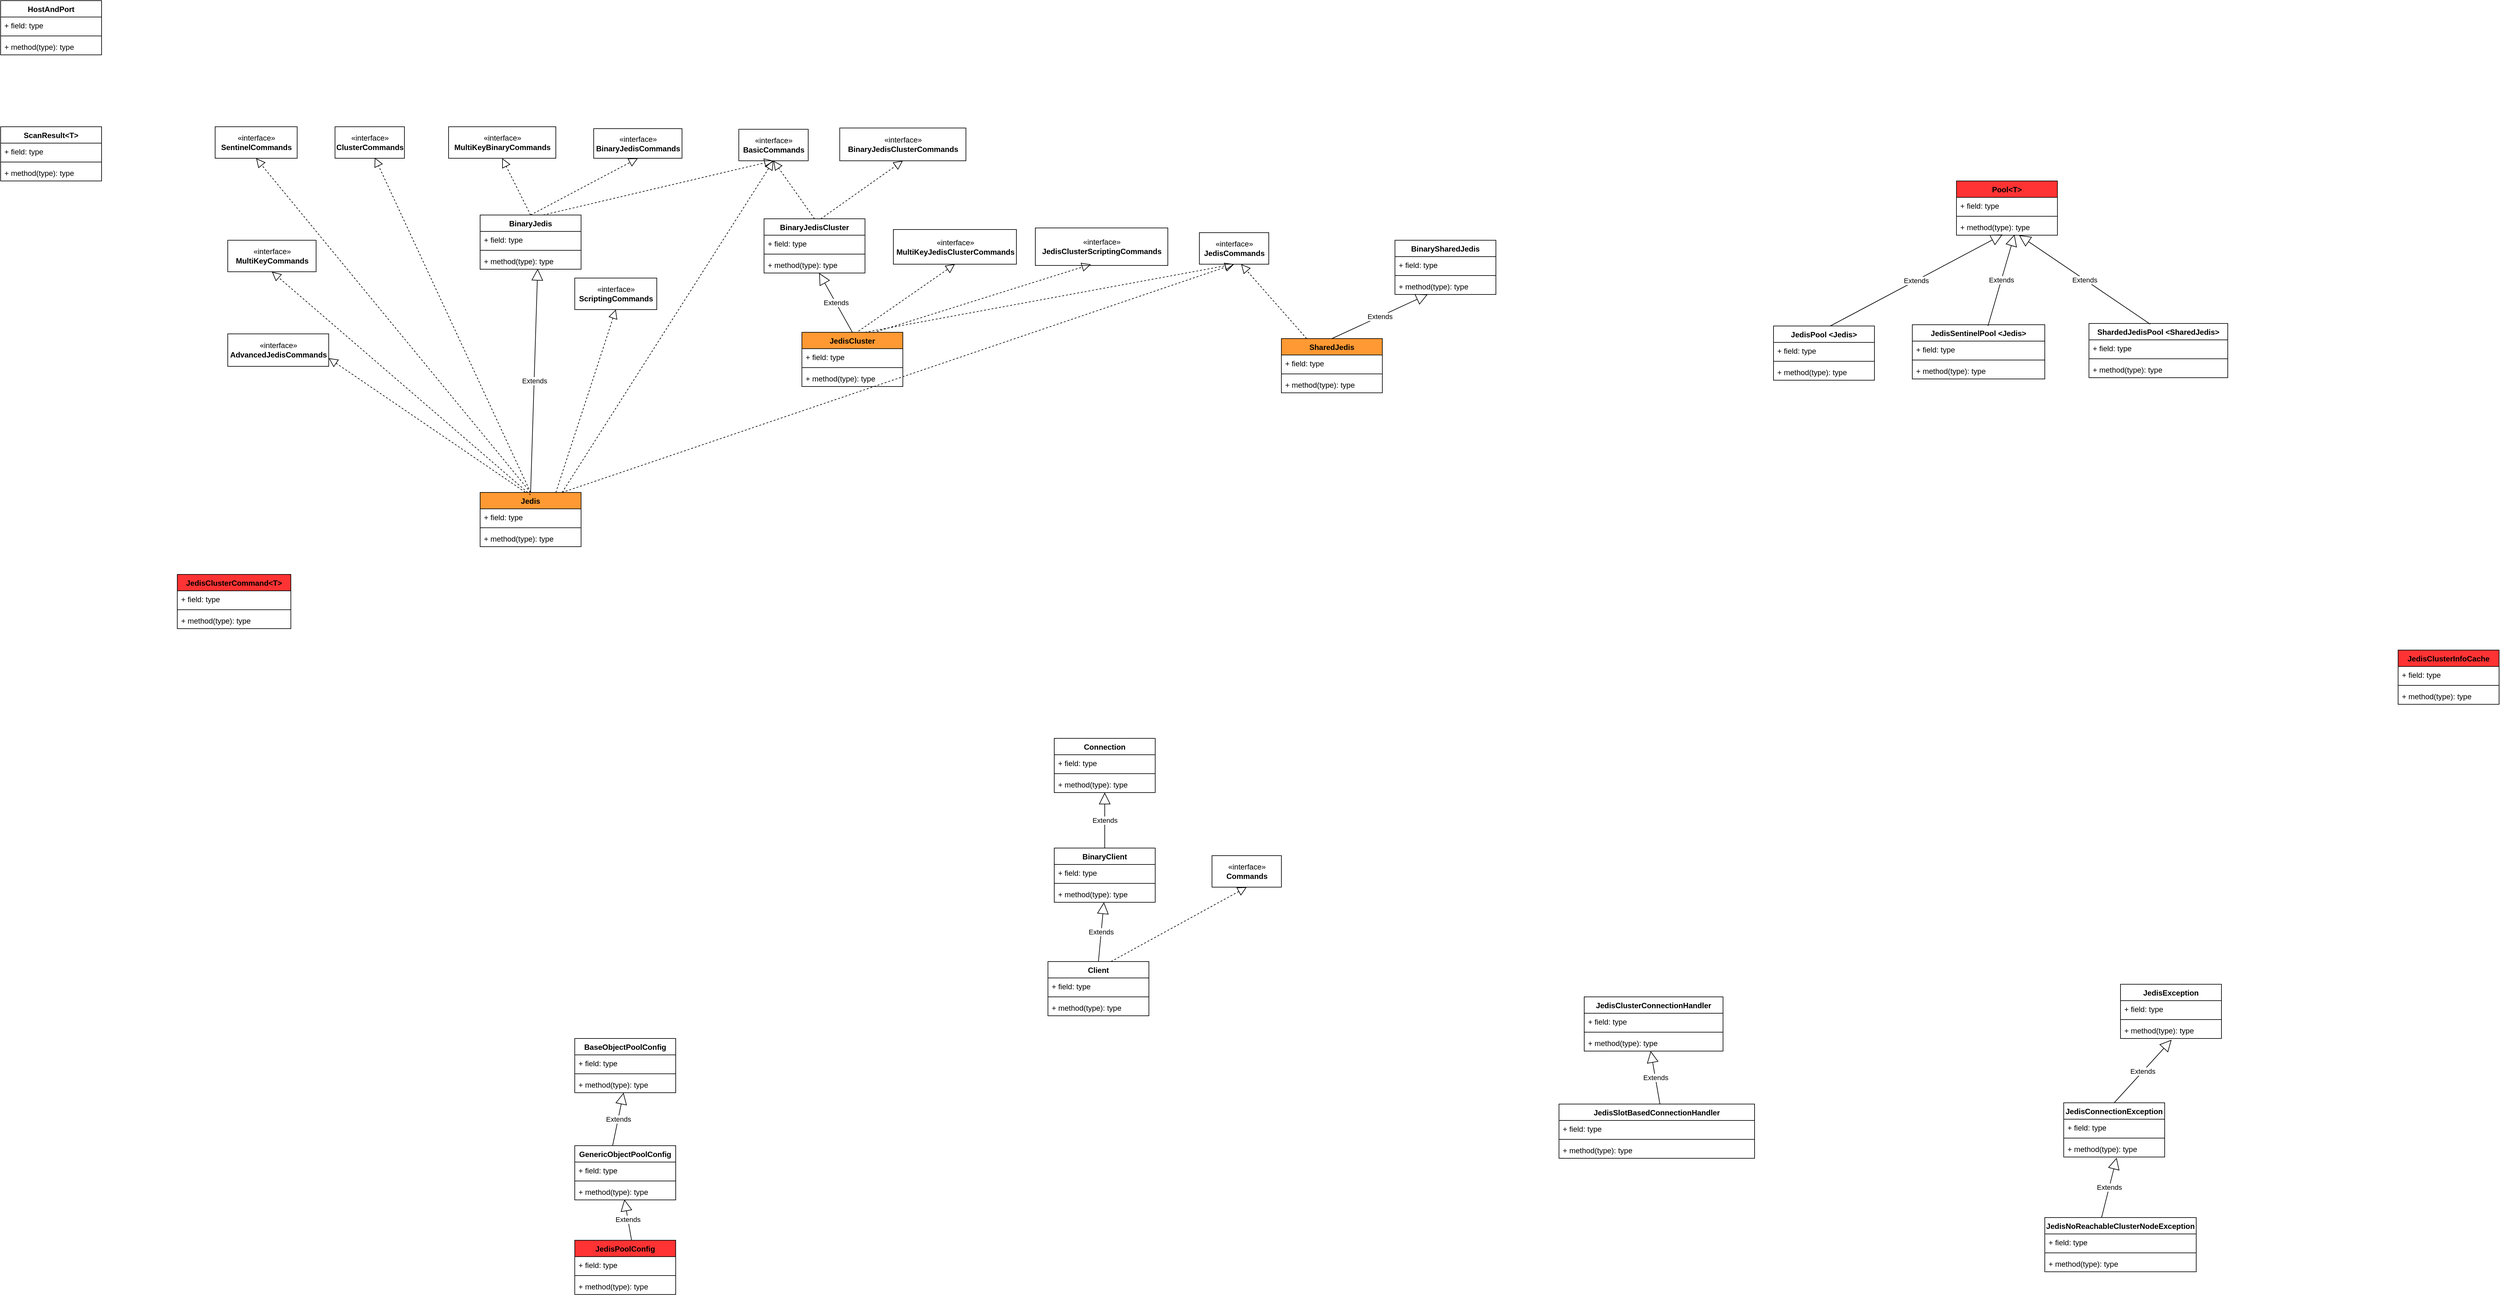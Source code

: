 <mxfile version="13.9.8" type="device" pages="2"><diagram id="zHo9ZQIUBLA-3ywJ099l" name="jedis"><mxGraphModel dx="1694" dy="849" grid="1" gridSize="10" guides="1" tooltips="1" connect="1" arrows="1" fold="1" page="1" pageScale="1" pageWidth="33000" pageHeight="46081" math="0" shadow="0"><root><mxCell id="0"/><mxCell id="1" parent="0"/><mxCell id="RMdQdGHedfBJhvrGw7xz-1" value="ScanResult&lt;T&gt;" style="swimlane;fontStyle=1;align=center;verticalAlign=top;childLayout=stackLayout;horizontal=1;startSize=26;horizontalStack=0;resizeParent=1;resizeParentMax=0;resizeLast=0;collapsible=1;marginBottom=0;" parent="1" vertex="1"><mxGeometry x="90" y="240" width="160" height="86" as="geometry"/></mxCell><mxCell id="RMdQdGHedfBJhvrGw7xz-2" value="+ field: type" style="text;strokeColor=none;fillColor=none;align=left;verticalAlign=top;spacingLeft=4;spacingRight=4;overflow=hidden;rotatable=0;points=[[0,0.5],[1,0.5]];portConstraint=eastwest;" parent="RMdQdGHedfBJhvrGw7xz-1" vertex="1"><mxGeometry y="26" width="160" height="26" as="geometry"/></mxCell><mxCell id="RMdQdGHedfBJhvrGw7xz-3" value="" style="line;strokeWidth=1;fillColor=none;align=left;verticalAlign=middle;spacingTop=-1;spacingLeft=3;spacingRight=3;rotatable=0;labelPosition=right;points=[];portConstraint=eastwest;" parent="RMdQdGHedfBJhvrGw7xz-1" vertex="1"><mxGeometry y="52" width="160" height="8" as="geometry"/></mxCell><mxCell id="RMdQdGHedfBJhvrGw7xz-4" value="+ method(type): type" style="text;strokeColor=none;fillColor=none;align=left;verticalAlign=top;spacingLeft=4;spacingRight=4;overflow=hidden;rotatable=0;points=[[0,0.5],[1,0.5]];portConstraint=eastwest;" parent="RMdQdGHedfBJhvrGw7xz-1" vertex="1"><mxGeometry y="60" width="160" height="26" as="geometry"/></mxCell><mxCell id="Lz0G5NmukoS1yir2PJES-1" value="JedisCluster" style="swimlane;fontStyle=1;align=center;verticalAlign=top;childLayout=stackLayout;horizontal=1;startSize=26;horizontalStack=0;resizeParent=1;resizeParentMax=0;resizeLast=0;collapsible=1;marginBottom=0;fillColor=#FF9933;" parent="1" vertex="1"><mxGeometry x="1360" y="566" width="160" height="86" as="geometry"/></mxCell><mxCell id="Lz0G5NmukoS1yir2PJES-9" value="Extends" style="endArrow=block;endSize=16;endFill=0;html=1;" parent="Lz0G5NmukoS1yir2PJES-1" target="Lz0G5NmukoS1yir2PJES-8" edge="1"><mxGeometry width="160" relative="1" as="geometry"><mxPoint x="80" as="sourcePoint"/><mxPoint x="240" as="targetPoint"/></mxGeometry></mxCell><mxCell id="Lz0G5NmukoS1yir2PJES-11" value="" style="endArrow=block;dashed=1;endFill=0;endSize=12;html=1;entryX=0.5;entryY=1;entryDx=0;entryDy=0;" parent="Lz0G5NmukoS1yir2PJES-1" target="Lz0G5NmukoS1yir2PJES-10" edge="1"><mxGeometry width="160" relative="1" as="geometry"><mxPoint x="100" as="sourcePoint"/><mxPoint x="260" as="targetPoint"/></mxGeometry></mxCell><mxCell id="Lz0G5NmukoS1yir2PJES-2" value="+ field: type" style="text;strokeColor=none;fillColor=none;align=left;verticalAlign=top;spacingLeft=4;spacingRight=4;overflow=hidden;rotatable=0;points=[[0,0.5],[1,0.5]];portConstraint=eastwest;" parent="Lz0G5NmukoS1yir2PJES-1" vertex="1"><mxGeometry y="26" width="160" height="26" as="geometry"/></mxCell><mxCell id="Lz0G5NmukoS1yir2PJES-3" value="" style="line;strokeWidth=1;fillColor=none;align=left;verticalAlign=middle;spacingTop=-1;spacingLeft=3;spacingRight=3;rotatable=0;labelPosition=right;points=[];portConstraint=eastwest;" parent="Lz0G5NmukoS1yir2PJES-1" vertex="1"><mxGeometry y="52" width="160" height="8" as="geometry"/></mxCell><mxCell id="Lz0G5NmukoS1yir2PJES-4" value="+ method(type): type" style="text;strokeColor=none;fillColor=none;align=left;verticalAlign=top;spacingLeft=4;spacingRight=4;overflow=hidden;rotatable=0;points=[[0,0.5],[1,0.5]];portConstraint=eastwest;" parent="Lz0G5NmukoS1yir2PJES-1" vertex="1"><mxGeometry y="60" width="160" height="26" as="geometry"/></mxCell><mxCell id="Lz0G5NmukoS1yir2PJES-5" value="BinaryJedisCluster" style="swimlane;fontStyle=1;align=center;verticalAlign=top;childLayout=stackLayout;horizontal=1;startSize=26;horizontalStack=0;resizeParent=1;resizeParentMax=0;resizeLast=0;collapsible=1;marginBottom=0;" parent="1" vertex="1"><mxGeometry x="1300" y="386" width="160" height="86" as="geometry"/></mxCell><mxCell id="Lz0G5NmukoS1yir2PJES-15" value="" style="endArrow=block;dashed=1;endFill=0;endSize=12;html=1;entryX=0.5;entryY=1;entryDx=0;entryDy=0;" parent="Lz0G5NmukoS1yir2PJES-5" target="Lz0G5NmukoS1yir2PJES-12" edge="1"><mxGeometry width="160" relative="1" as="geometry"><mxPoint x="80" as="sourcePoint"/><mxPoint x="240" as="targetPoint"/></mxGeometry></mxCell><mxCell id="Lz0G5NmukoS1yir2PJES-18" value="" style="endArrow=block;dashed=1;endFill=0;endSize=12;html=1;entryX=0.5;entryY=1;entryDx=0;entryDy=0;" parent="Lz0G5NmukoS1yir2PJES-5" target="Lz0G5NmukoS1yir2PJES-16" edge="1"><mxGeometry width="160" relative="1" as="geometry"><mxPoint x="90" as="sourcePoint"/><mxPoint x="250" as="targetPoint"/></mxGeometry></mxCell><mxCell id="Lz0G5NmukoS1yir2PJES-6" value="+ field: type" style="text;strokeColor=none;fillColor=none;align=left;verticalAlign=top;spacingLeft=4;spacingRight=4;overflow=hidden;rotatable=0;points=[[0,0.5],[1,0.5]];portConstraint=eastwest;" parent="Lz0G5NmukoS1yir2PJES-5" vertex="1"><mxGeometry y="26" width="160" height="26" as="geometry"/></mxCell><mxCell id="Lz0G5NmukoS1yir2PJES-7" value="" style="line;strokeWidth=1;fillColor=none;align=left;verticalAlign=middle;spacingTop=-1;spacingLeft=3;spacingRight=3;rotatable=0;labelPosition=right;points=[];portConstraint=eastwest;" parent="Lz0G5NmukoS1yir2PJES-5" vertex="1"><mxGeometry y="52" width="160" height="8" as="geometry"/></mxCell><mxCell id="Lz0G5NmukoS1yir2PJES-8" value="+ method(type): type" style="text;strokeColor=none;fillColor=none;align=left;verticalAlign=top;spacingLeft=4;spacingRight=4;overflow=hidden;rotatable=0;points=[[0,0.5],[1,0.5]];portConstraint=eastwest;" parent="Lz0G5NmukoS1yir2PJES-5" vertex="1"><mxGeometry y="60" width="160" height="26" as="geometry"/></mxCell><mxCell id="Lz0G5NmukoS1yir2PJES-10" value="«interface»&lt;br&gt;&lt;b&gt;JedisCommands&lt;/b&gt;" style="html=1;" parent="1" vertex="1"><mxGeometry x="1990" y="408" width="110" height="50" as="geometry"/></mxCell><mxCell id="Lz0G5NmukoS1yir2PJES-12" value="«interface»&lt;br&gt;&lt;b&gt;BasicCommands&lt;/b&gt;" style="html=1;" parent="1" vertex="1"><mxGeometry x="1260" y="244" width="110" height="50" as="geometry"/></mxCell><mxCell id="Lz0G5NmukoS1yir2PJES-16" value="«interface»&lt;br&gt;&lt;b&gt;BinaryJedisClusterCommands&lt;/b&gt;" style="html=1;" parent="1" vertex="1"><mxGeometry x="1420" y="242" width="200" height="52" as="geometry"/></mxCell><mxCell id="Lz0G5NmukoS1yir2PJES-19" value="Jedis" style="swimlane;fontStyle=1;align=center;verticalAlign=top;childLayout=stackLayout;horizontal=1;startSize=26;horizontalStack=0;resizeParent=1;resizeParentMax=0;resizeLast=0;collapsible=1;marginBottom=0;fillColor=#FF9933;" parent="1" vertex="1"><mxGeometry x="850" y="820" width="160" height="86" as="geometry"/></mxCell><mxCell id="pHUc87nwKQBUu5oFSCA5-18" value="" style="endArrow=block;dashed=1;endFill=0;endSize=12;html=1;entryX=0.5;entryY=1;entryDx=0;entryDy=0;" edge="1" parent="Lz0G5NmukoS1yir2PJES-19" target="pHUc87nwKQBUu5oFSCA5-17"><mxGeometry width="160" relative="1" as="geometry"><mxPoint x="80" y="4" as="sourcePoint"/><mxPoint x="240" y="4" as="targetPoint"/></mxGeometry></mxCell><mxCell id="pHUc87nwKQBUu5oFSCA5-41" value="" style="endArrow=block;dashed=1;endFill=0;endSize=12;html=1;entryX=0.5;entryY=1;entryDx=0;entryDy=0;" edge="1" parent="Lz0G5NmukoS1yir2PJES-19" target="Lz0G5NmukoS1yir2PJES-10"><mxGeometry width="160" relative="1" as="geometry"><mxPoint x="130" as="sourcePoint"/><mxPoint x="290" as="targetPoint"/></mxGeometry></mxCell><mxCell id="pHUc87nwKQBUu5oFSCA5-42" value="" style="endArrow=block;dashed=1;endFill=0;endSize=12;html=1;entryX=0.5;entryY=1;entryDx=0;entryDy=0;" edge="1" parent="Lz0G5NmukoS1yir2PJES-19" target="Lz0G5NmukoS1yir2PJES-12"><mxGeometry width="160" relative="1" as="geometry"><mxPoint x="130" as="sourcePoint"/><mxPoint x="290" as="targetPoint"/></mxGeometry></mxCell><mxCell id="Lz0G5NmukoS1yir2PJES-20" value="+ field: type" style="text;strokeColor=none;fillColor=none;align=left;verticalAlign=top;spacingLeft=4;spacingRight=4;overflow=hidden;rotatable=0;points=[[0,0.5],[1,0.5]];portConstraint=eastwest;" parent="Lz0G5NmukoS1yir2PJES-19" vertex="1"><mxGeometry y="26" width="160" height="26" as="geometry"/></mxCell><mxCell id="Lz0G5NmukoS1yir2PJES-21" value="" style="line;strokeWidth=1;fillColor=none;align=left;verticalAlign=middle;spacingTop=-1;spacingLeft=3;spacingRight=3;rotatable=0;labelPosition=right;points=[];portConstraint=eastwest;" parent="Lz0G5NmukoS1yir2PJES-19" vertex="1"><mxGeometry y="52" width="160" height="8" as="geometry"/></mxCell><mxCell id="Lz0G5NmukoS1yir2PJES-22" value="+ method(type): type" style="text;strokeColor=none;fillColor=none;align=left;verticalAlign=top;spacingLeft=4;spacingRight=4;overflow=hidden;rotatable=0;points=[[0,0.5],[1,0.5]];portConstraint=eastwest;" parent="Lz0G5NmukoS1yir2PJES-19" vertex="1"><mxGeometry y="60" width="160" height="26" as="geometry"/></mxCell><mxCell id="Lz0G5NmukoS1yir2PJES-23" value="BinaryJedis" style="swimlane;fontStyle=1;align=center;verticalAlign=top;childLayout=stackLayout;horizontal=1;startSize=26;horizontalStack=0;resizeParent=1;resizeParentMax=0;resizeLast=0;collapsible=1;marginBottom=0;" parent="1" vertex="1"><mxGeometry x="850" y="380" width="160" height="86" as="geometry"/></mxCell><mxCell id="Lz0G5NmukoS1yir2PJES-28" value="" style="endArrow=block;dashed=1;endFill=0;endSize=12;html=1;entryX=0.5;entryY=1;entryDx=0;entryDy=0;" parent="Lz0G5NmukoS1yir2PJES-23" target="Lz0G5NmukoS1yir2PJES-12" edge="1"><mxGeometry width="160" relative="1" as="geometry"><mxPoint x="100" as="sourcePoint"/><mxPoint x="260" as="targetPoint"/></mxGeometry></mxCell><mxCell id="Lz0G5NmukoS1yir2PJES-32" value="" style="endArrow=block;dashed=1;endFill=0;endSize=12;html=1;entryX=0.5;entryY=1;entryDx=0;entryDy=0;" parent="Lz0G5NmukoS1yir2PJES-23" target="Lz0G5NmukoS1yir2PJES-31" edge="1"><mxGeometry width="160" relative="1" as="geometry"><mxPoint x="80" as="sourcePoint"/><mxPoint x="240" as="targetPoint"/></mxGeometry></mxCell><mxCell id="Lz0G5NmukoS1yir2PJES-24" value="+ field: type" style="text;strokeColor=none;fillColor=none;align=left;verticalAlign=top;spacingLeft=4;spacingRight=4;overflow=hidden;rotatable=0;points=[[0,0.5],[1,0.5]];portConstraint=eastwest;" parent="Lz0G5NmukoS1yir2PJES-23" vertex="1"><mxGeometry y="26" width="160" height="26" as="geometry"/></mxCell><mxCell id="Lz0G5NmukoS1yir2PJES-25" value="" style="line;strokeWidth=1;fillColor=none;align=left;verticalAlign=middle;spacingTop=-1;spacingLeft=3;spacingRight=3;rotatable=0;labelPosition=right;points=[];portConstraint=eastwest;" parent="Lz0G5NmukoS1yir2PJES-23" vertex="1"><mxGeometry y="52" width="160" height="8" as="geometry"/></mxCell><mxCell id="Lz0G5NmukoS1yir2PJES-26" value="+ method(type): type" style="text;strokeColor=none;fillColor=none;align=left;verticalAlign=top;spacingLeft=4;spacingRight=4;overflow=hidden;rotatable=0;points=[[0,0.5],[1,0.5]];portConstraint=eastwest;" parent="Lz0G5NmukoS1yir2PJES-23" vertex="1"><mxGeometry y="60" width="160" height="26" as="geometry"/></mxCell><mxCell id="Lz0G5NmukoS1yir2PJES-27" value="Extends" style="endArrow=block;endSize=16;endFill=0;html=1;entryX=0.57;entryY=0.974;entryDx=0;entryDy=0;entryPerimeter=0;exitX=0.5;exitY=0;exitDx=0;exitDy=0;" parent="1" source="Lz0G5NmukoS1yir2PJES-19" target="Lz0G5NmukoS1yir2PJES-26" edge="1"><mxGeometry width="160" relative="1" as="geometry"><mxPoint x="1030" y="570" as="sourcePoint"/><mxPoint x="1190" y="570" as="targetPoint"/></mxGeometry></mxCell><mxCell id="Lz0G5NmukoS1yir2PJES-29" value="«interface»&lt;br&gt;&lt;b&gt;BinaryJedisCommands&lt;/b&gt;" style="html=1;" parent="1" vertex="1"><mxGeometry x="1030" y="243" width="140" height="47" as="geometry"/></mxCell><mxCell id="Lz0G5NmukoS1yir2PJES-30" value="" style="endArrow=block;dashed=1;endFill=0;endSize=12;html=1;entryX=0.5;entryY=1;entryDx=0;entryDy=0;exitX=0.5;exitY=0;exitDx=0;exitDy=0;" parent="1" source="Lz0G5NmukoS1yir2PJES-23" target="Lz0G5NmukoS1yir2PJES-29" edge="1"><mxGeometry width="160" relative="1" as="geometry"><mxPoint x="1100" y="390" as="sourcePoint"/><mxPoint x="1260" y="390" as="targetPoint"/></mxGeometry></mxCell><mxCell id="Lz0G5NmukoS1yir2PJES-31" value="«interface»&lt;br&gt;&lt;b&gt;MultiKeyBinaryCommands&lt;/b&gt;" style="html=1;" parent="1" vertex="1"><mxGeometry x="800" y="240" width="170" height="50" as="geometry"/></mxCell><mxCell id="Lz0G5NmukoS1yir2PJES-33" value="Pool&lt;T&gt;" style="swimlane;fontStyle=1;align=center;verticalAlign=top;childLayout=stackLayout;horizontal=1;startSize=26;horizontalStack=0;resizeParent=1;resizeParentMax=0;resizeLast=0;collapsible=1;marginBottom=0;fillColor=#FF3333;" parent="1" vertex="1"><mxGeometry x="3190" y="326" width="160" height="86" as="geometry"/></mxCell><mxCell id="Lz0G5NmukoS1yir2PJES-34" value="+ field: type" style="text;strokeColor=none;fillColor=none;align=left;verticalAlign=top;spacingLeft=4;spacingRight=4;overflow=hidden;rotatable=0;points=[[0,0.5],[1,0.5]];portConstraint=eastwest;" parent="Lz0G5NmukoS1yir2PJES-33" vertex="1"><mxGeometry y="26" width="160" height="26" as="geometry"/></mxCell><mxCell id="Lz0G5NmukoS1yir2PJES-35" value="" style="line;strokeWidth=1;fillColor=none;align=left;verticalAlign=middle;spacingTop=-1;spacingLeft=3;spacingRight=3;rotatable=0;labelPosition=right;points=[];portConstraint=eastwest;" parent="Lz0G5NmukoS1yir2PJES-33" vertex="1"><mxGeometry y="52" width="160" height="8" as="geometry"/></mxCell><mxCell id="Lz0G5NmukoS1yir2PJES-36" value="+ method(type): type" style="text;strokeColor=none;fillColor=none;align=left;verticalAlign=top;spacingLeft=4;spacingRight=4;overflow=hidden;rotatable=0;points=[[0,0.5],[1,0.5]];portConstraint=eastwest;" parent="Lz0G5NmukoS1yir2PJES-33" vertex="1"><mxGeometry y="60" width="160" height="26" as="geometry"/></mxCell><mxCell id="Lz0G5NmukoS1yir2PJES-37" value="JedisPool &lt;Jedis&gt;" style="swimlane;fontStyle=1;align=center;verticalAlign=top;childLayout=stackLayout;horizontal=1;startSize=26;horizontalStack=0;resizeParent=1;resizeParentMax=0;resizeLast=0;collapsible=1;marginBottom=0;fillColor=#FFFFFF;" parent="1" vertex="1"><mxGeometry x="2900" y="556" width="160" height="86" as="geometry"/></mxCell><mxCell id="Lz0G5NmukoS1yir2PJES-41" value="Extends" style="endArrow=block;endSize=16;endFill=0;html=1;entryX=0.456;entryY=0.962;entryDx=0;entryDy=0;entryPerimeter=0;" parent="Lz0G5NmukoS1yir2PJES-37" target="Lz0G5NmukoS1yir2PJES-36" edge="1"><mxGeometry width="160" relative="1" as="geometry"><mxPoint x="90" as="sourcePoint"/><mxPoint x="250" as="targetPoint"/></mxGeometry></mxCell><mxCell id="Lz0G5NmukoS1yir2PJES-38" value="+ field: type" style="text;strokeColor=none;fillColor=none;align=left;verticalAlign=top;spacingLeft=4;spacingRight=4;overflow=hidden;rotatable=0;points=[[0,0.5],[1,0.5]];portConstraint=eastwest;" parent="Lz0G5NmukoS1yir2PJES-37" vertex="1"><mxGeometry y="26" width="160" height="26" as="geometry"/></mxCell><mxCell id="Lz0G5NmukoS1yir2PJES-39" value="" style="line;strokeWidth=1;fillColor=none;align=left;verticalAlign=middle;spacingTop=-1;spacingLeft=3;spacingRight=3;rotatable=0;labelPosition=right;points=[];portConstraint=eastwest;" parent="Lz0G5NmukoS1yir2PJES-37" vertex="1"><mxGeometry y="52" width="160" height="8" as="geometry"/></mxCell><mxCell id="Lz0G5NmukoS1yir2PJES-40" value="+ method(type): type" style="text;strokeColor=none;fillColor=none;align=left;verticalAlign=top;spacingLeft=4;spacingRight=4;overflow=hidden;rotatable=0;points=[[0,0.5],[1,0.5]];portConstraint=eastwest;" parent="Lz0G5NmukoS1yir2PJES-37" vertex="1"><mxGeometry y="60" width="160" height="26" as="geometry"/></mxCell><mxCell id="Lz0G5NmukoS1yir2PJES-42" value="JedisSentinelPool &lt;Jedis&gt;" style="swimlane;fontStyle=1;align=center;verticalAlign=top;childLayout=stackLayout;horizontal=1;startSize=26;horizontalStack=0;resizeParent=1;resizeParentMax=0;resizeLast=0;collapsible=1;marginBottom=0;fillColor=#FFFFFF;" parent="1" vertex="1"><mxGeometry x="3120" y="554" width="210" height="86" as="geometry"/></mxCell><mxCell id="Lz0G5NmukoS1yir2PJES-43" value="+ field: type" style="text;strokeColor=none;fillColor=none;align=left;verticalAlign=top;spacingLeft=4;spacingRight=4;overflow=hidden;rotatable=0;points=[[0,0.5],[1,0.5]];portConstraint=eastwest;" parent="Lz0G5NmukoS1yir2PJES-42" vertex="1"><mxGeometry y="26" width="210" height="26" as="geometry"/></mxCell><mxCell id="Lz0G5NmukoS1yir2PJES-44" value="" style="line;strokeWidth=1;fillColor=none;align=left;verticalAlign=middle;spacingTop=-1;spacingLeft=3;spacingRight=3;rotatable=0;labelPosition=right;points=[];portConstraint=eastwest;" parent="Lz0G5NmukoS1yir2PJES-42" vertex="1"><mxGeometry y="52" width="210" height="8" as="geometry"/></mxCell><mxCell id="Lz0G5NmukoS1yir2PJES-45" value="+ method(type): type" style="text;strokeColor=none;fillColor=none;align=left;verticalAlign=top;spacingLeft=4;spacingRight=4;overflow=hidden;rotatable=0;points=[[0,0.5],[1,0.5]];portConstraint=eastwest;" parent="Lz0G5NmukoS1yir2PJES-42" vertex="1"><mxGeometry y="60" width="210" height="26" as="geometry"/></mxCell><mxCell id="Lz0G5NmukoS1yir2PJES-46" value="Extends" style="endArrow=block;endSize=16;endFill=0;html=1;entryX=0.575;entryY=0.962;entryDx=0;entryDy=0;entryPerimeter=0;exitX=0.571;exitY=0.023;exitDx=0;exitDy=0;exitPerimeter=0;" parent="1" source="Lz0G5NmukoS1yir2PJES-42" target="Lz0G5NmukoS1yir2PJES-36" edge="1"><mxGeometry width="160" relative="1" as="geometry"><mxPoint x="3230" y="556" as="sourcePoint"/><mxPoint x="3390" y="556" as="targetPoint"/></mxGeometry></mxCell><mxCell id="Lz0G5NmukoS1yir2PJES-47" value="ShardedJedisPool &lt;SharedJedis&gt;" style="swimlane;fontStyle=1;align=center;verticalAlign=top;childLayout=stackLayout;horizontal=1;startSize=26;horizontalStack=0;resizeParent=1;resizeParentMax=0;resizeLast=0;collapsible=1;marginBottom=0;fillColor=#FFFFFF;" parent="1" vertex="1"><mxGeometry x="3400" y="552" width="220" height="86" as="geometry"/></mxCell><mxCell id="Lz0G5NmukoS1yir2PJES-48" value="+ field: type" style="text;strokeColor=none;fillColor=none;align=left;verticalAlign=top;spacingLeft=4;spacingRight=4;overflow=hidden;rotatable=0;points=[[0,0.5],[1,0.5]];portConstraint=eastwest;" parent="Lz0G5NmukoS1yir2PJES-47" vertex="1"><mxGeometry y="26" width="220" height="26" as="geometry"/></mxCell><mxCell id="Lz0G5NmukoS1yir2PJES-49" value="" style="line;strokeWidth=1;fillColor=none;align=left;verticalAlign=middle;spacingTop=-1;spacingLeft=3;spacingRight=3;rotatable=0;labelPosition=right;points=[];portConstraint=eastwest;" parent="Lz0G5NmukoS1yir2PJES-47" vertex="1"><mxGeometry y="52" width="220" height="8" as="geometry"/></mxCell><mxCell id="Lz0G5NmukoS1yir2PJES-50" value="+ method(type): type" style="text;strokeColor=none;fillColor=none;align=left;verticalAlign=top;spacingLeft=4;spacingRight=4;overflow=hidden;rotatable=0;points=[[0,0.5],[1,0.5]];portConstraint=eastwest;" parent="Lz0G5NmukoS1yir2PJES-47" vertex="1"><mxGeometry y="60" width="220" height="26" as="geometry"/></mxCell><mxCell id="Lz0G5NmukoS1yir2PJES-51" value="Extends" style="endArrow=block;endSize=16;endFill=0;html=1;exitX=0.441;exitY=0.012;exitDx=0;exitDy=0;exitPerimeter=0;" parent="1" source="Lz0G5NmukoS1yir2PJES-47" target="Lz0G5NmukoS1yir2PJES-36" edge="1"><mxGeometry width="160" relative="1" as="geometry"><mxPoint x="3520" y="526" as="sourcePoint"/><mxPoint x="3680" y="526" as="targetPoint"/></mxGeometry></mxCell><mxCell id="Lz0G5NmukoS1yir2PJES-52" value="SharedJedis" style="swimlane;fontStyle=1;align=center;verticalAlign=top;childLayout=stackLayout;horizontal=1;startSize=26;horizontalStack=0;resizeParent=1;resizeParentMax=0;resizeLast=0;collapsible=1;marginBottom=0;fillColor=#FF9933;" parent="1" vertex="1"><mxGeometry x="2120" y="576" width="160" height="86" as="geometry"/></mxCell><mxCell id="Lz0G5NmukoS1yir2PJES-53" value="+ field: type" style="text;strokeColor=none;fillColor=none;align=left;verticalAlign=top;spacingLeft=4;spacingRight=4;overflow=hidden;rotatable=0;points=[[0,0.5],[1,0.5]];portConstraint=eastwest;" parent="Lz0G5NmukoS1yir2PJES-52" vertex="1"><mxGeometry y="26" width="160" height="26" as="geometry"/></mxCell><mxCell id="Lz0G5NmukoS1yir2PJES-54" value="" style="line;strokeWidth=1;fillColor=none;align=left;verticalAlign=middle;spacingTop=-1;spacingLeft=3;spacingRight=3;rotatable=0;labelPosition=right;points=[];portConstraint=eastwest;" parent="Lz0G5NmukoS1yir2PJES-52" vertex="1"><mxGeometry y="52" width="160" height="8" as="geometry"/></mxCell><mxCell id="Lz0G5NmukoS1yir2PJES-55" value="+ method(type): type" style="text;strokeColor=none;fillColor=none;align=left;verticalAlign=top;spacingLeft=4;spacingRight=4;overflow=hidden;rotatable=0;points=[[0,0.5],[1,0.5]];portConstraint=eastwest;" parent="Lz0G5NmukoS1yir2PJES-52" vertex="1"><mxGeometry y="60" width="160" height="26" as="geometry"/></mxCell><mxCell id="Lz0G5NmukoS1yir2PJES-56" value="BinarySharedJedis" style="swimlane;fontStyle=1;align=center;verticalAlign=top;childLayout=stackLayout;horizontal=1;startSize=26;horizontalStack=0;resizeParent=1;resizeParentMax=0;resizeLast=0;collapsible=1;marginBottom=0;fillColor=#FFFFFF;" parent="1" vertex="1"><mxGeometry x="2300" y="420" width="160" height="86" as="geometry"/></mxCell><mxCell id="Lz0G5NmukoS1yir2PJES-57" value="+ field: type" style="text;strokeColor=none;fillColor=none;align=left;verticalAlign=top;spacingLeft=4;spacingRight=4;overflow=hidden;rotatable=0;points=[[0,0.5],[1,0.5]];portConstraint=eastwest;" parent="Lz0G5NmukoS1yir2PJES-56" vertex="1"><mxGeometry y="26" width="160" height="26" as="geometry"/></mxCell><mxCell id="Lz0G5NmukoS1yir2PJES-58" value="" style="line;strokeWidth=1;fillColor=none;align=left;verticalAlign=middle;spacingTop=-1;spacingLeft=3;spacingRight=3;rotatable=0;labelPosition=right;points=[];portConstraint=eastwest;" parent="Lz0G5NmukoS1yir2PJES-56" vertex="1"><mxGeometry y="52" width="160" height="8" as="geometry"/></mxCell><mxCell id="Lz0G5NmukoS1yir2PJES-59" value="+ method(type): type" style="text;strokeColor=none;fillColor=none;align=left;verticalAlign=top;spacingLeft=4;spacingRight=4;overflow=hidden;rotatable=0;points=[[0,0.5],[1,0.5]];portConstraint=eastwest;" parent="Lz0G5NmukoS1yir2PJES-56" vertex="1"><mxGeometry y="60" width="160" height="26" as="geometry"/></mxCell><mxCell id="Lz0G5NmukoS1yir2PJES-60" value="Extends" style="endArrow=block;endSize=16;endFill=0;html=1;exitX=0.5;exitY=0;exitDx=0;exitDy=0;" parent="1" source="Lz0G5NmukoS1yir2PJES-52" target="Lz0G5NmukoS1yir2PJES-59" edge="1"><mxGeometry width="160" relative="1" as="geometry"><mxPoint x="2240" y="576" as="sourcePoint"/><mxPoint x="2400" y="576" as="targetPoint"/></mxGeometry></mxCell><mxCell id="Lz0G5NmukoS1yir2PJES-61" value="" style="endArrow=block;dashed=1;endFill=0;endSize=12;html=1;entryX=0.602;entryY=1;entryDx=0;entryDy=0;entryPerimeter=0;exitX=0.25;exitY=0;exitDx=0;exitDy=0;" parent="1" source="Lz0G5NmukoS1yir2PJES-52" target="Lz0G5NmukoS1yir2PJES-10" edge="1"><mxGeometry width="160" relative="1" as="geometry"><mxPoint x="2200" y="580" as="sourcePoint"/><mxPoint x="2360" y="580" as="targetPoint"/></mxGeometry></mxCell><mxCell id="UC12xAtCBCQ7hM1ktbsx-1" value="JedisPoolConfig" style="swimlane;fontStyle=1;align=center;verticalAlign=top;childLayout=stackLayout;horizontal=1;startSize=26;horizontalStack=0;resizeParent=1;resizeParentMax=0;resizeLast=0;collapsible=1;marginBottom=0;fillColor=#FF3333;" vertex="1" parent="1"><mxGeometry x="1000" y="2006" width="160" height="86" as="geometry"/></mxCell><mxCell id="UC12xAtCBCQ7hM1ktbsx-9" value="Extends" style="endArrow=block;endSize=16;endFill=0;html=1;entryX=0.492;entryY=0.974;entryDx=0;entryDy=0;entryPerimeter=0;" edge="1" parent="UC12xAtCBCQ7hM1ktbsx-1" target="UC12xAtCBCQ7hM1ktbsx-8"><mxGeometry width="160" relative="1" as="geometry"><mxPoint x="90" as="sourcePoint"/><mxPoint x="250" as="targetPoint"/></mxGeometry></mxCell><mxCell id="UC12xAtCBCQ7hM1ktbsx-2" value="+ field: type" style="text;strokeColor=none;fillColor=none;align=left;verticalAlign=top;spacingLeft=4;spacingRight=4;overflow=hidden;rotatable=0;points=[[0,0.5],[1,0.5]];portConstraint=eastwest;" vertex="1" parent="UC12xAtCBCQ7hM1ktbsx-1"><mxGeometry y="26" width="160" height="26" as="geometry"/></mxCell><mxCell id="UC12xAtCBCQ7hM1ktbsx-3" value="" style="line;strokeWidth=1;fillColor=none;align=left;verticalAlign=middle;spacingTop=-1;spacingLeft=3;spacingRight=3;rotatable=0;labelPosition=right;points=[];portConstraint=eastwest;" vertex="1" parent="UC12xAtCBCQ7hM1ktbsx-1"><mxGeometry y="52" width="160" height="8" as="geometry"/></mxCell><mxCell id="UC12xAtCBCQ7hM1ktbsx-4" value="+ method(type): type" style="text;strokeColor=none;fillColor=none;align=left;verticalAlign=top;spacingLeft=4;spacingRight=4;overflow=hidden;rotatable=0;points=[[0,0.5],[1,0.5]];portConstraint=eastwest;" vertex="1" parent="UC12xAtCBCQ7hM1ktbsx-1"><mxGeometry y="60" width="160" height="26" as="geometry"/></mxCell><mxCell id="UC12xAtCBCQ7hM1ktbsx-5" value="GenericObjectPoolConfig" style="swimlane;fontStyle=1;align=center;verticalAlign=top;childLayout=stackLayout;horizontal=1;startSize=26;horizontalStack=0;resizeParent=1;resizeParentMax=0;resizeLast=0;collapsible=1;marginBottom=0;fillColor=#FFFFFF;" vertex="1" parent="1"><mxGeometry x="1000" y="1856" width="160" height="86" as="geometry"/></mxCell><mxCell id="UC12xAtCBCQ7hM1ktbsx-14" value="Extends" style="endArrow=block;endSize=16;endFill=0;html=1;" edge="1" parent="UC12xAtCBCQ7hM1ktbsx-5" target="UC12xAtCBCQ7hM1ktbsx-13"><mxGeometry width="160" relative="1" as="geometry"><mxPoint x="60" as="sourcePoint"/><mxPoint x="220" as="targetPoint"/></mxGeometry></mxCell><mxCell id="UC12xAtCBCQ7hM1ktbsx-6" value="+ field: type" style="text;strokeColor=none;fillColor=none;align=left;verticalAlign=top;spacingLeft=4;spacingRight=4;overflow=hidden;rotatable=0;points=[[0,0.5],[1,0.5]];portConstraint=eastwest;" vertex="1" parent="UC12xAtCBCQ7hM1ktbsx-5"><mxGeometry y="26" width="160" height="26" as="geometry"/></mxCell><mxCell id="UC12xAtCBCQ7hM1ktbsx-7" value="" style="line;strokeWidth=1;fillColor=none;align=left;verticalAlign=middle;spacingTop=-1;spacingLeft=3;spacingRight=3;rotatable=0;labelPosition=right;points=[];portConstraint=eastwest;" vertex="1" parent="UC12xAtCBCQ7hM1ktbsx-5"><mxGeometry y="52" width="160" height="8" as="geometry"/></mxCell><mxCell id="UC12xAtCBCQ7hM1ktbsx-8" value="+ method(type): type" style="text;strokeColor=none;fillColor=none;align=left;verticalAlign=top;spacingLeft=4;spacingRight=4;overflow=hidden;rotatable=0;points=[[0,0.5],[1,0.5]];portConstraint=eastwest;" vertex="1" parent="UC12xAtCBCQ7hM1ktbsx-5"><mxGeometry y="60" width="160" height="26" as="geometry"/></mxCell><mxCell id="UC12xAtCBCQ7hM1ktbsx-10" value="BaseObjectPoolConfig" style="swimlane;fontStyle=1;align=center;verticalAlign=top;childLayout=stackLayout;horizontal=1;startSize=26;horizontalStack=0;resizeParent=1;resizeParentMax=0;resizeLast=0;collapsible=1;marginBottom=0;fillColor=#FFFFFF;" vertex="1" parent="1"><mxGeometry x="1000" y="1686" width="160" height="86" as="geometry"/></mxCell><mxCell id="UC12xAtCBCQ7hM1ktbsx-11" value="+ field: type" style="text;strokeColor=none;fillColor=none;align=left;verticalAlign=top;spacingLeft=4;spacingRight=4;overflow=hidden;rotatable=0;points=[[0,0.5],[1,0.5]];portConstraint=eastwest;" vertex="1" parent="UC12xAtCBCQ7hM1ktbsx-10"><mxGeometry y="26" width="160" height="26" as="geometry"/></mxCell><mxCell id="UC12xAtCBCQ7hM1ktbsx-12" value="" style="line;strokeWidth=1;fillColor=none;align=left;verticalAlign=middle;spacingTop=-1;spacingLeft=3;spacingRight=3;rotatable=0;labelPosition=right;points=[];portConstraint=eastwest;" vertex="1" parent="UC12xAtCBCQ7hM1ktbsx-10"><mxGeometry y="52" width="160" height="8" as="geometry"/></mxCell><mxCell id="UC12xAtCBCQ7hM1ktbsx-13" value="+ method(type): type" style="text;strokeColor=none;fillColor=none;align=left;verticalAlign=top;spacingLeft=4;spacingRight=4;overflow=hidden;rotatable=0;points=[[0,0.5],[1,0.5]];portConstraint=eastwest;" vertex="1" parent="UC12xAtCBCQ7hM1ktbsx-10"><mxGeometry y="60" width="160" height="26" as="geometry"/></mxCell><mxCell id="UC12xAtCBCQ7hM1ktbsx-15" value="«interface»&lt;br&gt;&lt;b&gt;MultiKeyJedisClusterCommands&lt;/b&gt;" style="html=1;fillColor=#FFFFFF;" vertex="1" parent="1"><mxGeometry x="1505" y="403" width="195" height="55" as="geometry"/></mxCell><mxCell id="UC12xAtCBCQ7hM1ktbsx-16" value="" style="endArrow=block;dashed=1;endFill=0;endSize=12;html=1;entryX=0.5;entryY=1;entryDx=0;entryDy=0;exitX=0.561;exitY=-0.021;exitDx=0;exitDy=0;exitPerimeter=0;" edge="1" parent="1" source="Lz0G5NmukoS1yir2PJES-1" target="UC12xAtCBCQ7hM1ktbsx-15"><mxGeometry width="160" relative="1" as="geometry"><mxPoint x="1460" y="560" as="sourcePoint"/><mxPoint x="1620" y="560" as="targetPoint"/></mxGeometry></mxCell><mxCell id="UC12xAtCBCQ7hM1ktbsx-17" value="«interface»&lt;br&gt;&lt;b&gt;JedisClusterScriptingCommands&lt;/b&gt;" style="html=1;fillColor=#FFFFFF;" vertex="1" parent="1"><mxGeometry x="1730" y="400.5" width="210" height="59.5" as="geometry"/></mxCell><mxCell id="UC12xAtCBCQ7hM1ktbsx-18" value="" style="endArrow=block;dashed=1;endFill=0;endSize=12;html=1;entryX=0.419;entryY=0.972;entryDx=0;entryDy=0;entryPerimeter=0;exitX=0.708;exitY=0.007;exitDx=0;exitDy=0;exitPerimeter=0;" edge="1" parent="1" source="Lz0G5NmukoS1yir2PJES-1" target="UC12xAtCBCQ7hM1ktbsx-17"><mxGeometry width="160" relative="1" as="geometry"><mxPoint x="1460" y="560" as="sourcePoint"/><mxPoint x="1620" y="560" as="targetPoint"/></mxGeometry></mxCell><mxCell id="UC12xAtCBCQ7hM1ktbsx-19" value="HostAndPort" style="swimlane;fontStyle=1;align=center;verticalAlign=top;childLayout=stackLayout;horizontal=1;startSize=26;horizontalStack=0;resizeParent=1;resizeParentMax=0;resizeLast=0;collapsible=1;marginBottom=0;fillColor=#FFFFFF;" vertex="1" parent="1"><mxGeometry x="90" y="40" width="160" height="86" as="geometry"/></mxCell><mxCell id="UC12xAtCBCQ7hM1ktbsx-20" value="+ field: type" style="text;strokeColor=none;fillColor=none;align=left;verticalAlign=top;spacingLeft=4;spacingRight=4;overflow=hidden;rotatable=0;points=[[0,0.5],[1,0.5]];portConstraint=eastwest;" vertex="1" parent="UC12xAtCBCQ7hM1ktbsx-19"><mxGeometry y="26" width="160" height="26" as="geometry"/></mxCell><mxCell id="UC12xAtCBCQ7hM1ktbsx-21" value="" style="line;strokeWidth=1;fillColor=none;align=left;verticalAlign=middle;spacingTop=-1;spacingLeft=3;spacingRight=3;rotatable=0;labelPosition=right;points=[];portConstraint=eastwest;" vertex="1" parent="UC12xAtCBCQ7hM1ktbsx-19"><mxGeometry y="52" width="160" height="8" as="geometry"/></mxCell><mxCell id="UC12xAtCBCQ7hM1ktbsx-22" value="+ method(type): type" style="text;strokeColor=none;fillColor=none;align=left;verticalAlign=top;spacingLeft=4;spacingRight=4;overflow=hidden;rotatable=0;points=[[0,0.5],[1,0.5]];portConstraint=eastwest;" vertex="1" parent="UC12xAtCBCQ7hM1ktbsx-19"><mxGeometry y="60" width="160" height="26" as="geometry"/></mxCell><mxCell id="UC12xAtCBCQ7hM1ktbsx-23" value="JedisClusterConnectionHandler" style="swimlane;fontStyle=1;align=center;verticalAlign=top;childLayout=stackLayout;horizontal=1;startSize=26;horizontalStack=0;resizeParent=1;resizeParentMax=0;resizeLast=0;collapsible=1;marginBottom=0;fillColor=#FFFFFF;" vertex="1" parent="1"><mxGeometry x="2600" y="1620" width="220" height="86" as="geometry"/></mxCell><mxCell id="UC12xAtCBCQ7hM1ktbsx-24" value="+ field: type" style="text;strokeColor=none;fillColor=none;align=left;verticalAlign=top;spacingLeft=4;spacingRight=4;overflow=hidden;rotatable=0;points=[[0,0.5],[1,0.5]];portConstraint=eastwest;" vertex="1" parent="UC12xAtCBCQ7hM1ktbsx-23"><mxGeometry y="26" width="220" height="26" as="geometry"/></mxCell><mxCell id="UC12xAtCBCQ7hM1ktbsx-25" value="" style="line;strokeWidth=1;fillColor=none;align=left;verticalAlign=middle;spacingTop=-1;spacingLeft=3;spacingRight=3;rotatable=0;labelPosition=right;points=[];portConstraint=eastwest;" vertex="1" parent="UC12xAtCBCQ7hM1ktbsx-23"><mxGeometry y="52" width="220" height="8" as="geometry"/></mxCell><mxCell id="UC12xAtCBCQ7hM1ktbsx-26" value="+ method(type): type" style="text;strokeColor=none;fillColor=none;align=left;verticalAlign=top;spacingLeft=4;spacingRight=4;overflow=hidden;rotatable=0;points=[[0,0.5],[1,0.5]];portConstraint=eastwest;" vertex="1" parent="UC12xAtCBCQ7hM1ktbsx-23"><mxGeometry y="60" width="220" height="26" as="geometry"/></mxCell><mxCell id="UC12xAtCBCQ7hM1ktbsx-27" value="JedisSlotBasedConnectionHandler" style="swimlane;fontStyle=1;align=center;verticalAlign=top;childLayout=stackLayout;horizontal=1;startSize=26;horizontalStack=0;resizeParent=1;resizeParentMax=0;resizeLast=0;collapsible=1;marginBottom=0;fillColor=#FFFFFF;" vertex="1" parent="1"><mxGeometry x="2560" y="1790" width="310" height="86" as="geometry"/></mxCell><mxCell id="UC12xAtCBCQ7hM1ktbsx-31" value="Extends" style="endArrow=block;endSize=16;endFill=0;html=1;entryX=0.479;entryY=0.997;entryDx=0;entryDy=0;entryPerimeter=0;" edge="1" parent="UC12xAtCBCQ7hM1ktbsx-27" target="UC12xAtCBCQ7hM1ktbsx-26"><mxGeometry width="160" relative="1" as="geometry"><mxPoint x="160" as="sourcePoint"/><mxPoint x="320" as="targetPoint"/></mxGeometry></mxCell><mxCell id="UC12xAtCBCQ7hM1ktbsx-28" value="+ field: type" style="text;strokeColor=none;fillColor=none;align=left;verticalAlign=top;spacingLeft=4;spacingRight=4;overflow=hidden;rotatable=0;points=[[0,0.5],[1,0.5]];portConstraint=eastwest;" vertex="1" parent="UC12xAtCBCQ7hM1ktbsx-27"><mxGeometry y="26" width="310" height="26" as="geometry"/></mxCell><mxCell id="UC12xAtCBCQ7hM1ktbsx-29" value="" style="line;strokeWidth=1;fillColor=none;align=left;verticalAlign=middle;spacingTop=-1;spacingLeft=3;spacingRight=3;rotatable=0;labelPosition=right;points=[];portConstraint=eastwest;" vertex="1" parent="UC12xAtCBCQ7hM1ktbsx-27"><mxGeometry y="52" width="310" height="8" as="geometry"/></mxCell><mxCell id="UC12xAtCBCQ7hM1ktbsx-30" value="+ method(type): type" style="text;strokeColor=none;fillColor=none;align=left;verticalAlign=top;spacingLeft=4;spacingRight=4;overflow=hidden;rotatable=0;points=[[0,0.5],[1,0.5]];portConstraint=eastwest;" vertex="1" parent="UC12xAtCBCQ7hM1ktbsx-27"><mxGeometry y="60" width="310" height="26" as="geometry"/></mxCell><mxCell id="UC12xAtCBCQ7hM1ktbsx-36" value="«interface»&lt;br&gt;&lt;b&gt;ClusterCommands&lt;/b&gt;" style="html=1;fillColor=#FFFFFF;" vertex="1" parent="1"><mxGeometry x="620" y="240" width="110" height="50" as="geometry"/></mxCell><mxCell id="UC12xAtCBCQ7hM1ktbsx-37" value="«interface»&lt;br&gt;&lt;b&gt;SentinelCommands&lt;/b&gt;" style="html=1;fillColor=#FFFFFF;" vertex="1" parent="1"><mxGeometry x="430" y="240" width="130" height="50" as="geometry"/></mxCell><mxCell id="UC12xAtCBCQ7hM1ktbsx-38" value="" style="endArrow=block;dashed=1;endFill=0;endSize=12;html=1;entryX=0.573;entryY=0.98;entryDx=0;entryDy=0;entryPerimeter=0;exitX=0.5;exitY=0;exitDx=0;exitDy=0;" edge="1" parent="1" source="Lz0G5NmukoS1yir2PJES-19" target="UC12xAtCBCQ7hM1ktbsx-36"><mxGeometry width="160" relative="1" as="geometry"><mxPoint x="930" y="570" as="sourcePoint"/><mxPoint x="1090" y="570" as="targetPoint"/></mxGeometry></mxCell><mxCell id="UC12xAtCBCQ7hM1ktbsx-39" value="" style="endArrow=block;dashed=1;endFill=0;endSize=12;html=1;entryX=0.5;entryY=1;entryDx=0;entryDy=0;exitX=0.5;exitY=0;exitDx=0;exitDy=0;" edge="1" parent="1" source="Lz0G5NmukoS1yir2PJES-19" target="UC12xAtCBCQ7hM1ktbsx-37"><mxGeometry width="160" relative="1" as="geometry"><mxPoint x="930" y="580" as="sourcePoint"/><mxPoint x="1090" y="580" as="targetPoint"/></mxGeometry></mxCell><mxCell id="UC12xAtCBCQ7hM1ktbsx-40" value="JedisClusterCommand&lt;T&gt;" style="swimlane;fontStyle=1;align=center;verticalAlign=top;childLayout=stackLayout;horizontal=1;startSize=26;horizontalStack=0;resizeParent=1;resizeParentMax=0;resizeLast=0;collapsible=1;marginBottom=0;fillColor=#FF3333;" vertex="1" parent="1"><mxGeometry x="370" y="950" width="180" height="86" as="geometry"/></mxCell><mxCell id="UC12xAtCBCQ7hM1ktbsx-41" value="+ field: type" style="text;strokeColor=none;fillColor=none;align=left;verticalAlign=top;spacingLeft=4;spacingRight=4;overflow=hidden;rotatable=0;points=[[0,0.5],[1,0.5]];portConstraint=eastwest;" vertex="1" parent="UC12xAtCBCQ7hM1ktbsx-40"><mxGeometry y="26" width="180" height="26" as="geometry"/></mxCell><mxCell id="UC12xAtCBCQ7hM1ktbsx-42" value="" style="line;strokeWidth=1;fillColor=none;align=left;verticalAlign=middle;spacingTop=-1;spacingLeft=3;spacingRight=3;rotatable=0;labelPosition=right;points=[];portConstraint=eastwest;" vertex="1" parent="UC12xAtCBCQ7hM1ktbsx-40"><mxGeometry y="52" width="180" height="8" as="geometry"/></mxCell><mxCell id="UC12xAtCBCQ7hM1ktbsx-43" value="+ method(type): type" style="text;strokeColor=none;fillColor=none;align=left;verticalAlign=top;spacingLeft=4;spacingRight=4;overflow=hidden;rotatable=0;points=[[0,0.5],[1,0.5]];portConstraint=eastwest;" vertex="1" parent="UC12xAtCBCQ7hM1ktbsx-40"><mxGeometry y="60" width="180" height="26" as="geometry"/></mxCell><mxCell id="pHUc87nwKQBUu5oFSCA5-1" value="Connection" style="swimlane;fontStyle=1;align=center;verticalAlign=top;childLayout=stackLayout;horizontal=1;startSize=26;horizontalStack=0;resizeParent=1;resizeParentMax=0;resizeLast=0;collapsible=1;marginBottom=0;fillColor=#FFFFFF;" vertex="1" parent="1"><mxGeometry x="1760" y="1210" width="160" height="86" as="geometry"/></mxCell><mxCell id="pHUc87nwKQBUu5oFSCA5-2" value="+ field: type" style="text;strokeColor=none;fillColor=none;align=left;verticalAlign=top;spacingLeft=4;spacingRight=4;overflow=hidden;rotatable=0;points=[[0,0.5],[1,0.5]];portConstraint=eastwest;" vertex="1" parent="pHUc87nwKQBUu5oFSCA5-1"><mxGeometry y="26" width="160" height="26" as="geometry"/></mxCell><mxCell id="pHUc87nwKQBUu5oFSCA5-3" value="" style="line;strokeWidth=1;fillColor=none;align=left;verticalAlign=middle;spacingTop=-1;spacingLeft=3;spacingRight=3;rotatable=0;labelPosition=right;points=[];portConstraint=eastwest;" vertex="1" parent="pHUc87nwKQBUu5oFSCA5-1"><mxGeometry y="52" width="160" height="8" as="geometry"/></mxCell><mxCell id="pHUc87nwKQBUu5oFSCA5-4" value="+ method(type): type" style="text;strokeColor=none;fillColor=none;align=left;verticalAlign=top;spacingLeft=4;spacingRight=4;overflow=hidden;rotatable=0;points=[[0,0.5],[1,0.5]];portConstraint=eastwest;" vertex="1" parent="pHUc87nwKQBUu5oFSCA5-1"><mxGeometry y="60" width="160" height="26" as="geometry"/></mxCell><mxCell id="pHUc87nwKQBUu5oFSCA5-5" value="BinaryClient" style="swimlane;fontStyle=1;align=center;verticalAlign=top;childLayout=stackLayout;horizontal=1;startSize=26;horizontalStack=0;resizeParent=1;resizeParentMax=0;resizeLast=0;collapsible=1;marginBottom=0;fillColor=#FFFFFF;" vertex="1" parent="1"><mxGeometry x="1760" y="1384" width="160" height="86" as="geometry"/></mxCell><mxCell id="pHUc87nwKQBUu5oFSCA5-9" value="Extends" style="endArrow=block;endSize=16;endFill=0;html=1;" edge="1" parent="pHUc87nwKQBUu5oFSCA5-5" target="pHUc87nwKQBUu5oFSCA5-4"><mxGeometry width="160" relative="1" as="geometry"><mxPoint x="80" as="sourcePoint"/><mxPoint x="240" as="targetPoint"/></mxGeometry></mxCell><mxCell id="pHUc87nwKQBUu5oFSCA5-6" value="+ field: type" style="text;strokeColor=none;fillColor=none;align=left;verticalAlign=top;spacingLeft=4;spacingRight=4;overflow=hidden;rotatable=0;points=[[0,0.5],[1,0.5]];portConstraint=eastwest;" vertex="1" parent="pHUc87nwKQBUu5oFSCA5-5"><mxGeometry y="26" width="160" height="26" as="geometry"/></mxCell><mxCell id="pHUc87nwKQBUu5oFSCA5-7" value="" style="line;strokeWidth=1;fillColor=none;align=left;verticalAlign=middle;spacingTop=-1;spacingLeft=3;spacingRight=3;rotatable=0;labelPosition=right;points=[];portConstraint=eastwest;" vertex="1" parent="pHUc87nwKQBUu5oFSCA5-5"><mxGeometry y="52" width="160" height="8" as="geometry"/></mxCell><mxCell id="pHUc87nwKQBUu5oFSCA5-8" value="+ method(type): type" style="text;strokeColor=none;fillColor=none;align=left;verticalAlign=top;spacingLeft=4;spacingRight=4;overflow=hidden;rotatable=0;points=[[0,0.5],[1,0.5]];portConstraint=eastwest;" vertex="1" parent="pHUc87nwKQBUu5oFSCA5-5"><mxGeometry y="60" width="160" height="26" as="geometry"/></mxCell><mxCell id="pHUc87nwKQBUu5oFSCA5-10" value="Client" style="swimlane;fontStyle=1;align=center;verticalAlign=top;childLayout=stackLayout;horizontal=1;startSize=26;horizontalStack=0;resizeParent=1;resizeParentMax=0;resizeLast=0;collapsible=1;marginBottom=0;fillColor=#FFFFFF;" vertex="1" parent="1"><mxGeometry x="1750" y="1564" width="160" height="86" as="geometry"/></mxCell><mxCell id="pHUc87nwKQBUu5oFSCA5-14" value="Extends" style="endArrow=block;endSize=16;endFill=0;html=1;" edge="1" parent="pHUc87nwKQBUu5oFSCA5-10" target="pHUc87nwKQBUu5oFSCA5-8"><mxGeometry width="160" relative="1" as="geometry"><mxPoint x="80" as="sourcePoint"/><mxPoint x="240" as="targetPoint"/></mxGeometry></mxCell><mxCell id="pHUc87nwKQBUu5oFSCA5-16" value="" style="endArrow=block;dashed=1;endFill=0;endSize=12;html=1;entryX=0.5;entryY=1;entryDx=0;entryDy=0;" edge="1" parent="pHUc87nwKQBUu5oFSCA5-10" target="pHUc87nwKQBUu5oFSCA5-15"><mxGeometry width="160" relative="1" as="geometry"><mxPoint x="100" as="sourcePoint"/><mxPoint x="260" as="targetPoint"/></mxGeometry></mxCell><mxCell id="pHUc87nwKQBUu5oFSCA5-11" value="+ field: type" style="text;strokeColor=none;fillColor=none;align=left;verticalAlign=top;spacingLeft=4;spacingRight=4;overflow=hidden;rotatable=0;points=[[0,0.5],[1,0.5]];portConstraint=eastwest;" vertex="1" parent="pHUc87nwKQBUu5oFSCA5-10"><mxGeometry y="26" width="160" height="26" as="geometry"/></mxCell><mxCell id="pHUc87nwKQBUu5oFSCA5-12" value="" style="line;strokeWidth=1;fillColor=none;align=left;verticalAlign=middle;spacingTop=-1;spacingLeft=3;spacingRight=3;rotatable=0;labelPosition=right;points=[];portConstraint=eastwest;" vertex="1" parent="pHUc87nwKQBUu5oFSCA5-10"><mxGeometry y="52" width="160" height="8" as="geometry"/></mxCell><mxCell id="pHUc87nwKQBUu5oFSCA5-13" value="+ method(type): type" style="text;strokeColor=none;fillColor=none;align=left;verticalAlign=top;spacingLeft=4;spacingRight=4;overflow=hidden;rotatable=0;points=[[0,0.5],[1,0.5]];portConstraint=eastwest;" vertex="1" parent="pHUc87nwKQBUu5oFSCA5-10"><mxGeometry y="60" width="160" height="26" as="geometry"/></mxCell><mxCell id="pHUc87nwKQBUu5oFSCA5-15" value="«interface»&lt;br&gt;&lt;b&gt;Commands&lt;/b&gt;" style="html=1;fillColor=#FFFFFF;" vertex="1" parent="1"><mxGeometry x="2010" y="1396" width="110" height="50" as="geometry"/></mxCell><mxCell id="pHUc87nwKQBUu5oFSCA5-17" value="«interface»&lt;br&gt;&lt;b&gt;MultiKeyCommands&lt;/b&gt;" style="html=1;fillColor=#FFFFFF;" vertex="1" parent="1"><mxGeometry x="450" y="420" width="140" height="50" as="geometry"/></mxCell><mxCell id="pHUc87nwKQBUu5oFSCA5-19" value="JedisException" style="swimlane;fontStyle=1;align=center;verticalAlign=top;childLayout=stackLayout;horizontal=1;startSize=26;horizontalStack=0;resizeParent=1;resizeParentMax=0;resizeLast=0;collapsible=1;marginBottom=0;fillColor=#FFFFFF;" vertex="1" parent="1"><mxGeometry x="3450" y="1600" width="160" height="86" as="geometry"/></mxCell><mxCell id="pHUc87nwKQBUu5oFSCA5-20" value="+ field: type" style="text;strokeColor=none;fillColor=none;align=left;verticalAlign=top;spacingLeft=4;spacingRight=4;overflow=hidden;rotatable=0;points=[[0,0.5],[1,0.5]];portConstraint=eastwest;" vertex="1" parent="pHUc87nwKQBUu5oFSCA5-19"><mxGeometry y="26" width="160" height="26" as="geometry"/></mxCell><mxCell id="pHUc87nwKQBUu5oFSCA5-21" value="" style="line;strokeWidth=1;fillColor=none;align=left;verticalAlign=middle;spacingTop=-1;spacingLeft=3;spacingRight=3;rotatable=0;labelPosition=right;points=[];portConstraint=eastwest;" vertex="1" parent="pHUc87nwKQBUu5oFSCA5-19"><mxGeometry y="52" width="160" height="8" as="geometry"/></mxCell><mxCell id="pHUc87nwKQBUu5oFSCA5-22" value="+ method(type): type" style="text;strokeColor=none;fillColor=none;align=left;verticalAlign=top;spacingLeft=4;spacingRight=4;overflow=hidden;rotatable=0;points=[[0,0.5],[1,0.5]];portConstraint=eastwest;" vertex="1" parent="pHUc87nwKQBUu5oFSCA5-19"><mxGeometry y="60" width="160" height="26" as="geometry"/></mxCell><mxCell id="pHUc87nwKQBUu5oFSCA5-23" value="JedisConnectionException" style="swimlane;fontStyle=1;align=center;verticalAlign=top;childLayout=stackLayout;horizontal=1;startSize=26;horizontalStack=0;resizeParent=1;resizeParentMax=0;resizeLast=0;collapsible=1;marginBottom=0;fillColor=#FFFFFF;" vertex="1" parent="1"><mxGeometry x="3360" y="1788" width="160" height="86" as="geometry"/></mxCell><mxCell id="pHUc87nwKQBUu5oFSCA5-24" value="+ field: type" style="text;strokeColor=none;fillColor=none;align=left;verticalAlign=top;spacingLeft=4;spacingRight=4;overflow=hidden;rotatable=0;points=[[0,0.5],[1,0.5]];portConstraint=eastwest;" vertex="1" parent="pHUc87nwKQBUu5oFSCA5-23"><mxGeometry y="26" width="160" height="26" as="geometry"/></mxCell><mxCell id="pHUc87nwKQBUu5oFSCA5-25" value="" style="line;strokeWidth=1;fillColor=none;align=left;verticalAlign=middle;spacingTop=-1;spacingLeft=3;spacingRight=3;rotatable=0;labelPosition=right;points=[];portConstraint=eastwest;" vertex="1" parent="pHUc87nwKQBUu5oFSCA5-23"><mxGeometry y="52" width="160" height="8" as="geometry"/></mxCell><mxCell id="pHUc87nwKQBUu5oFSCA5-26" value="+ method(type): type" style="text;strokeColor=none;fillColor=none;align=left;verticalAlign=top;spacingLeft=4;spacingRight=4;overflow=hidden;rotatable=0;points=[[0,0.5],[1,0.5]];portConstraint=eastwest;" vertex="1" parent="pHUc87nwKQBUu5oFSCA5-23"><mxGeometry y="60" width="160" height="26" as="geometry"/></mxCell><mxCell id="pHUc87nwKQBUu5oFSCA5-27" value="Extends" style="endArrow=block;endSize=16;endFill=0;html=1;entryX=0.506;entryY=1.079;entryDx=0;entryDy=0;entryPerimeter=0;exitX=0.5;exitY=0;exitDx=0;exitDy=0;" edge="1" parent="1" source="pHUc87nwKQBUu5oFSCA5-23" target="pHUc87nwKQBUu5oFSCA5-22"><mxGeometry width="160" relative="1" as="geometry"><mxPoint x="3450" y="1790" as="sourcePoint"/><mxPoint x="3610" y="1790" as="targetPoint"/></mxGeometry></mxCell><mxCell id="pHUc87nwKQBUu5oFSCA5-28" value="JedisNoReachableClusterNodeException" style="swimlane;fontStyle=1;align=center;verticalAlign=top;childLayout=stackLayout;horizontal=1;startSize=26;horizontalStack=0;resizeParent=1;resizeParentMax=0;resizeLast=0;collapsible=1;marginBottom=0;fillColor=#FFFFFF;" vertex="1" parent="1"><mxGeometry x="3330" y="1970" width="240" height="86" as="geometry"/></mxCell><mxCell id="pHUc87nwKQBUu5oFSCA5-32" value="Extends" style="endArrow=block;endSize=16;endFill=0;html=1;entryX=0.524;entryY=1.043;entryDx=0;entryDy=0;entryPerimeter=0;" edge="1" parent="pHUc87nwKQBUu5oFSCA5-28" target="pHUc87nwKQBUu5oFSCA5-26"><mxGeometry width="160" relative="1" as="geometry"><mxPoint x="90" as="sourcePoint"/><mxPoint x="250" as="targetPoint"/></mxGeometry></mxCell><mxCell id="pHUc87nwKQBUu5oFSCA5-29" value="+ field: type" style="text;strokeColor=none;fillColor=none;align=left;verticalAlign=top;spacingLeft=4;spacingRight=4;overflow=hidden;rotatable=0;points=[[0,0.5],[1,0.5]];portConstraint=eastwest;" vertex="1" parent="pHUc87nwKQBUu5oFSCA5-28"><mxGeometry y="26" width="240" height="26" as="geometry"/></mxCell><mxCell id="pHUc87nwKQBUu5oFSCA5-30" value="" style="line;strokeWidth=1;fillColor=none;align=left;verticalAlign=middle;spacingTop=-1;spacingLeft=3;spacingRight=3;rotatable=0;labelPosition=right;points=[];portConstraint=eastwest;" vertex="1" parent="pHUc87nwKQBUu5oFSCA5-28"><mxGeometry y="52" width="240" height="8" as="geometry"/></mxCell><mxCell id="pHUc87nwKQBUu5oFSCA5-31" value="+ method(type): type" style="text;strokeColor=none;fillColor=none;align=left;verticalAlign=top;spacingLeft=4;spacingRight=4;overflow=hidden;rotatable=0;points=[[0,0.5],[1,0.5]];portConstraint=eastwest;" vertex="1" parent="pHUc87nwKQBUu5oFSCA5-28"><mxGeometry y="60" width="240" height="26" as="geometry"/></mxCell><mxCell id="pHUc87nwKQBUu5oFSCA5-33" value="JedisClusterInfoCache" style="swimlane;fontStyle=1;align=center;verticalAlign=top;childLayout=stackLayout;horizontal=1;startSize=26;horizontalStack=0;resizeParent=1;resizeParentMax=0;resizeLast=0;collapsible=1;marginBottom=0;fillColor=#FF3333;" vertex="1" parent="1"><mxGeometry x="3890" y="1070" width="160" height="86" as="geometry"/></mxCell><mxCell id="pHUc87nwKQBUu5oFSCA5-34" value="+ field: type" style="text;strokeColor=none;fillColor=none;align=left;verticalAlign=top;spacingLeft=4;spacingRight=4;overflow=hidden;rotatable=0;points=[[0,0.5],[1,0.5]];portConstraint=eastwest;" vertex="1" parent="pHUc87nwKQBUu5oFSCA5-33"><mxGeometry y="26" width="160" height="26" as="geometry"/></mxCell><mxCell id="pHUc87nwKQBUu5oFSCA5-35" value="" style="line;strokeWidth=1;fillColor=none;align=left;verticalAlign=middle;spacingTop=-1;spacingLeft=3;spacingRight=3;rotatable=0;labelPosition=right;points=[];portConstraint=eastwest;" vertex="1" parent="pHUc87nwKQBUu5oFSCA5-33"><mxGeometry y="52" width="160" height="8" as="geometry"/></mxCell><mxCell id="pHUc87nwKQBUu5oFSCA5-36" value="+ method(type): type" style="text;strokeColor=none;fillColor=none;align=left;verticalAlign=top;spacingLeft=4;spacingRight=4;overflow=hidden;rotatable=0;points=[[0,0.5],[1,0.5]];portConstraint=eastwest;" vertex="1" parent="pHUc87nwKQBUu5oFSCA5-33"><mxGeometry y="60" width="160" height="26" as="geometry"/></mxCell><mxCell id="pHUc87nwKQBUu5oFSCA5-37" value="«interface»&lt;br&gt;&lt;b&gt;ScriptingCommands&lt;/b&gt;" style="html=1;fillColor=#FFFFFF;" vertex="1" parent="1"><mxGeometry x="1000" y="480" width="130" height="50" as="geometry"/></mxCell><mxCell id="pHUc87nwKQBUu5oFSCA5-38" value="" style="endArrow=block;dashed=1;endFill=0;endSize=12;html=1;entryX=0.5;entryY=1;entryDx=0;entryDy=0;exitX=0.75;exitY=0;exitDx=0;exitDy=0;" edge="1" parent="1" source="Lz0G5NmukoS1yir2PJES-19" target="pHUc87nwKQBUu5oFSCA5-37"><mxGeometry width="160" relative="1" as="geometry"><mxPoint x="970" y="570" as="sourcePoint"/><mxPoint x="1130" y="570" as="targetPoint"/></mxGeometry></mxCell><mxCell id="pHUc87nwKQBUu5oFSCA5-39" value="«interface»&lt;b&gt;&lt;br&gt;AdvancedJedisCommands&lt;/b&gt;" style="html=1;fillColor=#FFFFFF;" vertex="1" parent="1"><mxGeometry x="450" y="568.5" width="160" height="51.5" as="geometry"/></mxCell><mxCell id="pHUc87nwKQBUu5oFSCA5-40" value="" style="endArrow=block;dashed=1;endFill=0;endSize=12;html=1;entryX=1;entryY=0.75;entryDx=0;entryDy=0;exitX=0.447;exitY=-0.005;exitDx=0;exitDy=0;exitPerimeter=0;" edge="1" parent="1" source="Lz0G5NmukoS1yir2PJES-19" target="pHUc87nwKQBUu5oFSCA5-39"><mxGeometry width="160" relative="1" as="geometry"><mxPoint x="930" y="650" as="sourcePoint"/><mxPoint x="1090" y="650" as="targetPoint"/></mxGeometry></mxCell></root></mxGraphModel></diagram><diagram id="EzUa6E79aHOpR47gNzBE" name="util"><mxGraphModel dx="1186" dy="598" grid="1" gridSize="10" guides="1" tooltips="1" connect="1" arrows="1" fold="1" page="1" pageScale="1" pageWidth="33000" pageHeight="46810" math="0" shadow="0"><root><mxCell id="rpIdtY52RiwPh0do4j7B-0"/><mxCell id="rpIdtY52RiwPh0do4j7B-1" parent="rpIdtY52RiwPh0do4j7B-0"/><mxCell id="rpIdtY52RiwPh0do4j7B-2" value="SafeEncoder" style="swimlane;fontStyle=1;align=center;verticalAlign=top;childLayout=stackLayout;horizontal=1;startSize=26;horizontalStack=0;resizeParent=1;resizeParentMax=0;resizeLast=0;collapsible=1;marginBottom=0;fillColor=#FFFFFF;" vertex="1" parent="rpIdtY52RiwPh0do4j7B-1"><mxGeometry x="420" y="160" width="160" height="86" as="geometry"/></mxCell><mxCell id="rpIdtY52RiwPh0do4j7B-3" value="+ field: type" style="text;strokeColor=none;fillColor=none;align=left;verticalAlign=top;spacingLeft=4;spacingRight=4;overflow=hidden;rotatable=0;points=[[0,0.5],[1,0.5]];portConstraint=eastwest;" vertex="1" parent="rpIdtY52RiwPh0do4j7B-2"><mxGeometry y="26" width="160" height="26" as="geometry"/></mxCell><mxCell id="rpIdtY52RiwPh0do4j7B-4" value="" style="line;strokeWidth=1;fillColor=none;align=left;verticalAlign=middle;spacingTop=-1;spacingLeft=3;spacingRight=3;rotatable=0;labelPosition=right;points=[];portConstraint=eastwest;" vertex="1" parent="rpIdtY52RiwPh0do4j7B-2"><mxGeometry y="52" width="160" height="8" as="geometry"/></mxCell><mxCell id="rpIdtY52RiwPh0do4j7B-5" value="+ method(type): type" style="text;strokeColor=none;fillColor=none;align=left;verticalAlign=top;spacingLeft=4;spacingRight=4;overflow=hidden;rotatable=0;points=[[0,0.5],[1,0.5]];portConstraint=eastwest;" vertex="1" parent="rpIdtY52RiwPh0do4j7B-2"><mxGeometry y="60" width="160" height="26" as="geometry"/></mxCell></root></mxGraphModel></diagram></mxfile>